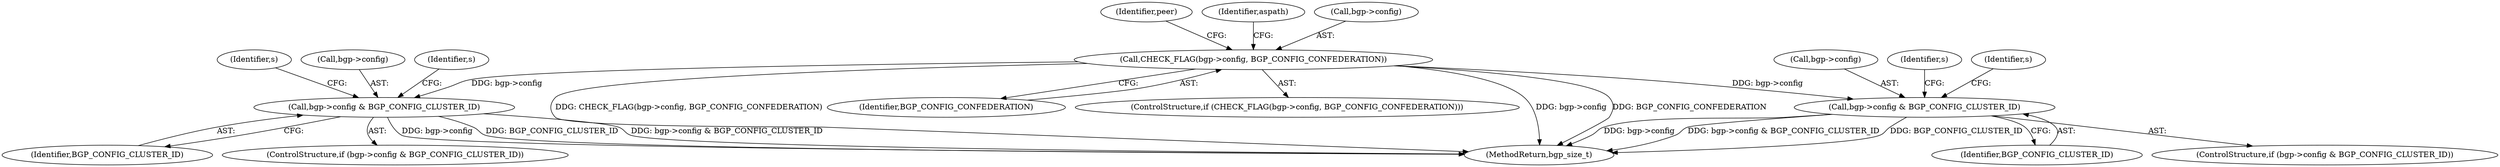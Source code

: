 digraph "0_frr_943d595a018e69b550db08cccba1d0778a86705a_0@pointer" {
"1000304" [label="(Call,CHECK_FLAG(bgp->config, BGP_CONFIG_CONFEDERATION))"];
"1000833" [label="(Call,bgp->config & BGP_CONFIG_CLUSTER_ID)"];
"1000869" [label="(Call,bgp->config & BGP_CONFIG_CLUSTER_ID)"];
"1000873" [label="(Identifier,BGP_CONFIG_CLUSTER_ID)"];
"1000875" [label="(Identifier,s)"];
"1000304" [label="(Call,CHECK_FLAG(bgp->config, BGP_CONFIG_CONFEDERATION))"];
"1000833" [label="(Call,bgp->config & BGP_CONFIG_CLUSTER_ID)"];
"1000837" [label="(Identifier,BGP_CONFIG_CLUSTER_ID)"];
"1000870" [label="(Call,bgp->config)"];
"1000882" [label="(Identifier,s)"];
"1000839" [label="(Identifier,s)"];
"1000321" [label="(Identifier,peer)"];
"1000832" [label="(ControlStructure,if (bgp->config & BGP_CONFIG_CLUSTER_ID))"];
"1000869" [label="(Call,bgp->config & BGP_CONFIG_CLUSTER_ID)"];
"1000846" [label="(Identifier,s)"];
"1000834" [label="(Call,bgp->config)"];
"1000868" [label="(ControlStructure,if (bgp->config & BGP_CONFIG_CLUSTER_ID))"];
"1000303" [label="(ControlStructure,if (CHECK_FLAG(bgp->config, BGP_CONFIG_CONFEDERATION)))"];
"1000311" [label="(Identifier,aspath)"];
"1000305" [label="(Call,bgp->config)"];
"1001316" [label="(MethodReturn,bgp_size_t)"];
"1000308" [label="(Identifier,BGP_CONFIG_CONFEDERATION)"];
"1000304" -> "1000303"  [label="AST: "];
"1000304" -> "1000308"  [label="CFG: "];
"1000305" -> "1000304"  [label="AST: "];
"1000308" -> "1000304"  [label="AST: "];
"1000311" -> "1000304"  [label="CFG: "];
"1000321" -> "1000304"  [label="CFG: "];
"1000304" -> "1001316"  [label="DDG: CHECK_FLAG(bgp->config, BGP_CONFIG_CONFEDERATION)"];
"1000304" -> "1001316"  [label="DDG: bgp->config"];
"1000304" -> "1001316"  [label="DDG: BGP_CONFIG_CONFEDERATION"];
"1000304" -> "1000833"  [label="DDG: bgp->config"];
"1000304" -> "1000869"  [label="DDG: bgp->config"];
"1000833" -> "1000832"  [label="AST: "];
"1000833" -> "1000837"  [label="CFG: "];
"1000834" -> "1000833"  [label="AST: "];
"1000837" -> "1000833"  [label="AST: "];
"1000839" -> "1000833"  [label="CFG: "];
"1000846" -> "1000833"  [label="CFG: "];
"1000833" -> "1001316"  [label="DDG: bgp->config"];
"1000833" -> "1001316"  [label="DDG: bgp->config & BGP_CONFIG_CLUSTER_ID"];
"1000833" -> "1001316"  [label="DDG: BGP_CONFIG_CLUSTER_ID"];
"1000869" -> "1000868"  [label="AST: "];
"1000869" -> "1000873"  [label="CFG: "];
"1000870" -> "1000869"  [label="AST: "];
"1000873" -> "1000869"  [label="AST: "];
"1000875" -> "1000869"  [label="CFG: "];
"1000882" -> "1000869"  [label="CFG: "];
"1000869" -> "1001316"  [label="DDG: bgp->config"];
"1000869" -> "1001316"  [label="DDG: BGP_CONFIG_CLUSTER_ID"];
"1000869" -> "1001316"  [label="DDG: bgp->config & BGP_CONFIG_CLUSTER_ID"];
}
